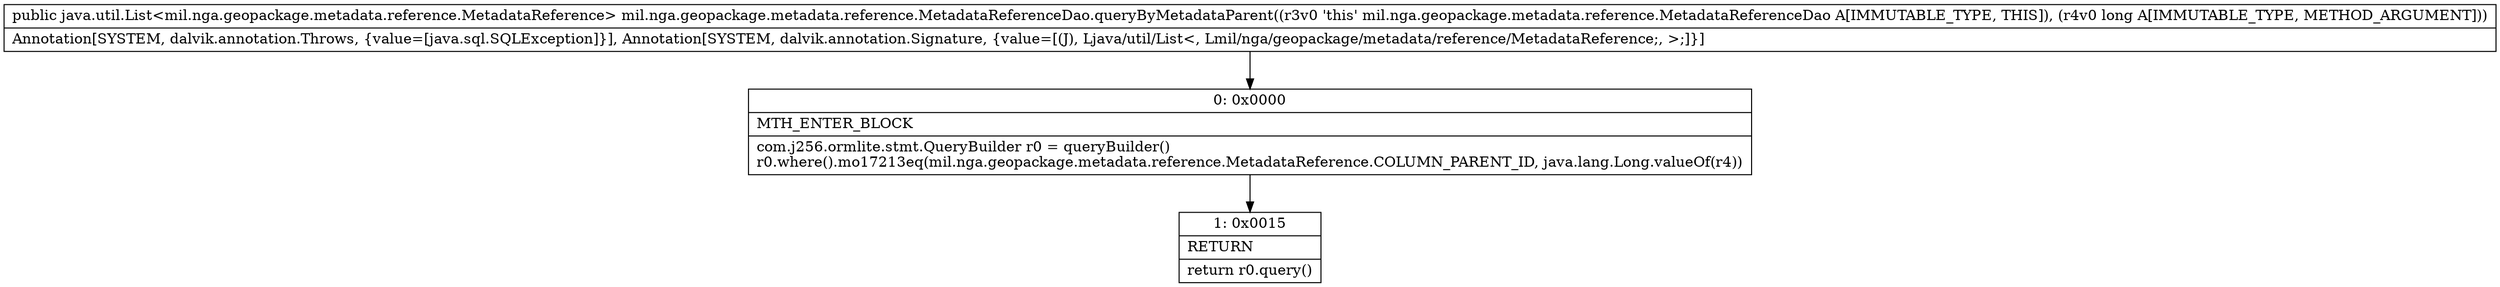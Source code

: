digraph "CFG formil.nga.geopackage.metadata.reference.MetadataReferenceDao.queryByMetadataParent(J)Ljava\/util\/List;" {
Node_0 [shape=record,label="{0\:\ 0x0000|MTH_ENTER_BLOCK\l|com.j256.ormlite.stmt.QueryBuilder r0 = queryBuilder()\lr0.where().mo17213eq(mil.nga.geopackage.metadata.reference.MetadataReference.COLUMN_PARENT_ID, java.lang.Long.valueOf(r4))\l}"];
Node_1 [shape=record,label="{1\:\ 0x0015|RETURN\l|return r0.query()\l}"];
MethodNode[shape=record,label="{public java.util.List\<mil.nga.geopackage.metadata.reference.MetadataReference\> mil.nga.geopackage.metadata.reference.MetadataReferenceDao.queryByMetadataParent((r3v0 'this' mil.nga.geopackage.metadata.reference.MetadataReferenceDao A[IMMUTABLE_TYPE, THIS]), (r4v0 long A[IMMUTABLE_TYPE, METHOD_ARGUMENT]))  | Annotation[SYSTEM, dalvik.annotation.Throws, \{value=[java.sql.SQLException]\}], Annotation[SYSTEM, dalvik.annotation.Signature, \{value=[(J), Ljava\/util\/List\<, Lmil\/nga\/geopackage\/metadata\/reference\/MetadataReference;, \>;]\}]\l}"];
MethodNode -> Node_0;
Node_0 -> Node_1;
}

